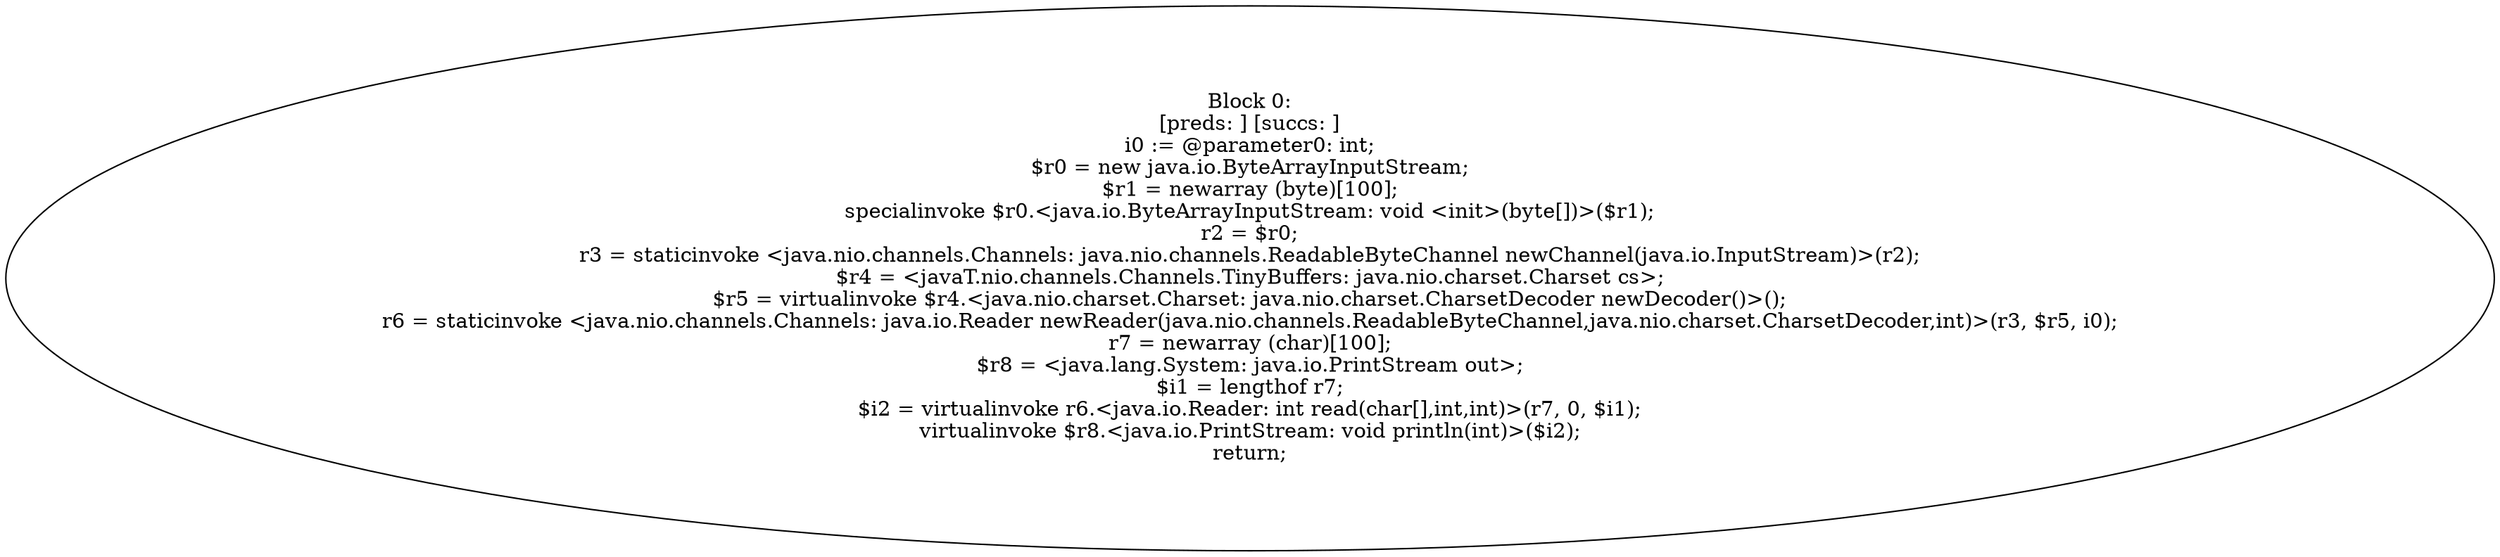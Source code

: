 digraph "unitGraph" {
    "Block 0:
[preds: ] [succs: ]
i0 := @parameter0: int;
$r0 = new java.io.ByteArrayInputStream;
$r1 = newarray (byte)[100];
specialinvoke $r0.<java.io.ByteArrayInputStream: void <init>(byte[])>($r1);
r2 = $r0;
r3 = staticinvoke <java.nio.channels.Channels: java.nio.channels.ReadableByteChannel newChannel(java.io.InputStream)>(r2);
$r4 = <javaT.nio.channels.Channels.TinyBuffers: java.nio.charset.Charset cs>;
$r5 = virtualinvoke $r4.<java.nio.charset.Charset: java.nio.charset.CharsetDecoder newDecoder()>();
r6 = staticinvoke <java.nio.channels.Channels: java.io.Reader newReader(java.nio.channels.ReadableByteChannel,java.nio.charset.CharsetDecoder,int)>(r3, $r5, i0);
r7 = newarray (char)[100];
$r8 = <java.lang.System: java.io.PrintStream out>;
$i1 = lengthof r7;
$i2 = virtualinvoke r6.<java.io.Reader: int read(char[],int,int)>(r7, 0, $i1);
virtualinvoke $r8.<java.io.PrintStream: void println(int)>($i2);
return;
"
}
